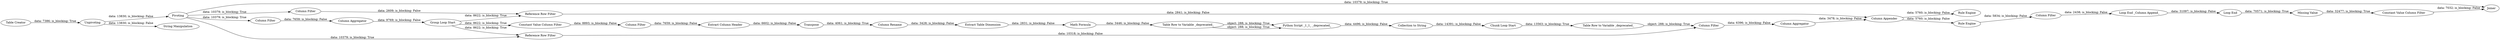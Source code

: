 digraph {
	"8991020025672054510_52" [label="Constant Value Column Filter"]
	"-4508706794180225994_7" [label="Extract Column Header"]
	"8991020025672054510_47" [label="Collection to String"]
	"8991020025672054510_6" [label=Pivoting]
	"8991020025672054510_45" [label="Column Aggregator"]
	"8991020025672054510_5" [label="String Manipulation"]
	"-4508706794180225994_29" [label="Constant Value Column Filter"]
	"8991020025672054510_56" [label="Column Aggregator"]
	"8991020025672054510_50" [label="Column Filter"]
	"8991020025672054510_66" [label=Joiner]
	"8991020025672054510_44" [label="Column Appender"]
	"-4508706794180225994_25" [label="Extract Table Dimension"]
	"8991020025672054510_64" [label="Missing Value"]
	"-4508706794180225994_26" [label="Table Row to Variable _deprecated_"]
	"8991020025672054510_22" [label="Chunk Loop Start"]
	"8991020025672054510_49" [label="Rule Engine"]
	"-4508706794180225994_15" [label="Column Rename"]
	"8991020025672054510_63" [label="Reference Row Filter"]
	"8991020025672054510_20" [label="Column Filter"]
	"8991020025672054510_46" [label="Loop End _Column Append_"]
	"8991020025672054510_4" [label=Unpivoting]
	"8991020025672054510_60" [label="Group Loop Start"]
	"8991020025672054510_48" [label="Column Filter"]
	"8991020025672054510_54" [label="Rule Engine"]
	"8991020025672054510_3" [label="Table Creator"]
	"8991020025672054510_43" [label="Column Filter"]
	"8991020025672054510_12" [label="Python Script _1_1_ _deprecated_"]
	"8991020025672054510_16" [label="Table Row to Variable _deprecated_"]
	"8991020025672054510_62" [label="Reference Row Filter"]
	"8991020025672054510_61" [label="Loop End"]
	"-4508706794180225994_28" [label="Math Formula"]
	"-4508706794180225994_13" [label=Transpose]
	"-4508706794180225994_30" [label="Column Filter"]
	"8991020025672054510_20" -> "8991020025672054510_45" [label="data: 6396; is_blocking: False"]
	"8991020025672054510_43" -> "8991020025672054510_56" [label="data: 7659; is_blocking: False"]
	"8991020025672054510_6" -> "8991020025672054510_48" [label="data: 10379; is_blocking: True"]
	"-4508706794180225994_30" -> "-4508706794180225994_7" [label="data: 7659; is_blocking: False"]
	"8991020025672054510_60" -> "8991020025672054510_62" [label="data: 8622; is_blocking: True"]
	"8991020025672054510_4" -> "8991020025672054510_6" [label="data: 13830; is_blocking: False"]
	"8991020025672054510_44" -> "8991020025672054510_49" [label="data: 5760; is_blocking: False"]
	"8991020025672054510_46" -> "8991020025672054510_61" [label="data: 31097; is_blocking: False"]
	"-4508706794180225994_28" -> "-4508706794180225994_26" [label="data: 3446; is_blocking: False"]
	"8991020025672054510_6" -> "8991020025672054510_43" [label="data: 10379; is_blocking: True"]
	"8991020025672054510_64" -> "8991020025672054510_52" [label="data: 32477; is_blocking: True"]
	"8991020025672054510_56" -> "8991020025672054510_60" [label="data: 9769; is_blocking: False"]
	"-4508706794180225994_13" -> "-4508706794180225994_15" [label="data: 4061; is_blocking: True"]
	"8991020025672054510_60" -> "8991020025672054510_63" [label="data: 8622; is_blocking: True"]
	"8991020025672054510_16" -> "8991020025672054510_20" [label="object: 288; is_blocking: True"]
	"8991020025672054510_3" -> "8991020025672054510_4" [label="data: 7386; is_blocking: True"]
	"8991020025672054510_63" -> "8991020025672054510_44" [label="data: 2841; is_blocking: False"]
	"-4508706794180225994_26" -> "8991020025672054510_12" [label="object: 288; is_blocking: True"]
	"8991020025672054510_45" -> "8991020025672054510_44" [label="data: 3478; is_blocking: False"]
	"-4508706794180225994_25" -> "-4508706794180225994_28" [label="data: 2831; is_blocking: False"]
	"-4508706794180225994_26" -> "8991020025672054510_12" [label="object: 288; is_blocking: True"]
	"8991020025672054510_60" -> "-4508706794180225994_29" [label="data: 8622; is_blocking: True"]
	"8991020025672054510_12" -> "8991020025672054510_47" [label="data: 4496; is_blocking: False"]
	"-4508706794180225994_15" -> "-4508706794180225994_25" [label="data: 3428; is_blocking: False"]
	"8991020025672054510_6" -> "8991020025672054510_66" [label="data: 10379; is_blocking: True"]
	"8991020025672054510_47" -> "8991020025672054510_22" [label="data: 14391; is_blocking: False"]
	"8991020025672054510_61" -> "8991020025672054510_64" [label="data: 70571; is_blocking: True"]
	"8991020025672054510_4" -> "8991020025672054510_5" [label="data: 13830; is_blocking: False"]
	"8991020025672054510_62" -> "8991020025672054510_20" [label="data: 10318; is_blocking: False"]
	"-4508706794180225994_7" -> "-4508706794180225994_13" [label="data: 6602; is_blocking: False"]
	"8991020025672054510_52" -> "8991020025672054510_66" [label="data: 7032; is_blocking: False"]
	"8991020025672054510_48" -> "8991020025672054510_63" [label="data: 2609; is_blocking: False"]
	"8991020025672054510_54" -> "8991020025672054510_50" [label="data: 5834; is_blocking: False"]
	"8991020025672054510_6" -> "8991020025672054510_62" [label="data: 10379; is_blocking: True"]
	"8991020025672054510_22" -> "8991020025672054510_16" [label="data: 13563; is_blocking: True"]
	"-4508706794180225994_29" -> "-4508706794180225994_30" [label="data: 8893; is_blocking: False"]
	"8991020025672054510_50" -> "8991020025672054510_46" [label="data: 2438; is_blocking: False"]
	"8991020025672054510_44" -> "8991020025672054510_54" [label="data: 5760; is_blocking: False"]
	rankdir=LR
}
